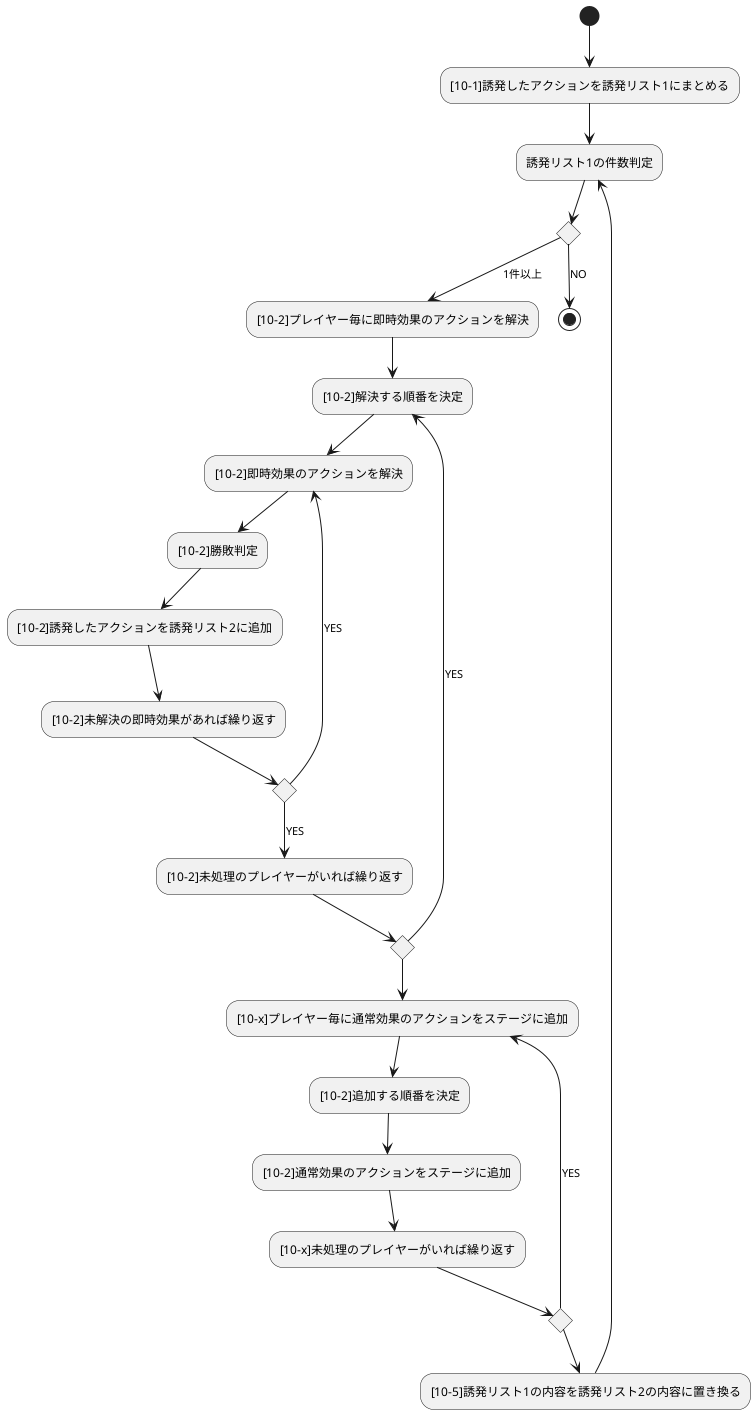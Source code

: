 @startuml
(*) --> "[10-1]誘発したアクションを誘発リスト1にまとめる"
--> "誘発リスト1の件数判定"

if "" then
    -->[1件以上] "[10-2]プレイヤー毎に即時効果のアクションを解決"
    -->"[10-2]解決する順番を決定"
    -->"[10-2]即時効果のアクションを解決"
    -->"[10-2]勝敗判定"
    -->"[10-2]誘発したアクションを誘発リスト2に追加"
    -->"[10-2]未解決の即時効果があれば繰り返す"
    if "" then
        -->[YES] "[10-2]即時効果のアクションを解決"
    else
        -->[YES] "[10-2]未処理のプレイヤーがいれば繰り返す"
        if "" then
            -->[YES] "[10-2]解決する順番を決定"
        else
            -->"[10-x]プレイヤー毎に通常効果のアクションをステージに追加"
            -->"[10-2]追加する順番を決定"
            -->"[10-2]通常効果のアクションをステージに追加"
            -->"[10-x]未処理のプレイヤーがいれば繰り返す"
            if "" then
                -->[YES] "[10-x]プレイヤー毎に通常効果のアクションをステージに追加"
            else
                -->"[10-5]誘発リスト1の内容を誘発リスト2の内容に置き換る"
                -->"誘発リスト1の件数判定"
            endif
        endif
    endif

else
    -->[NO] (*)
endif

@enduml
